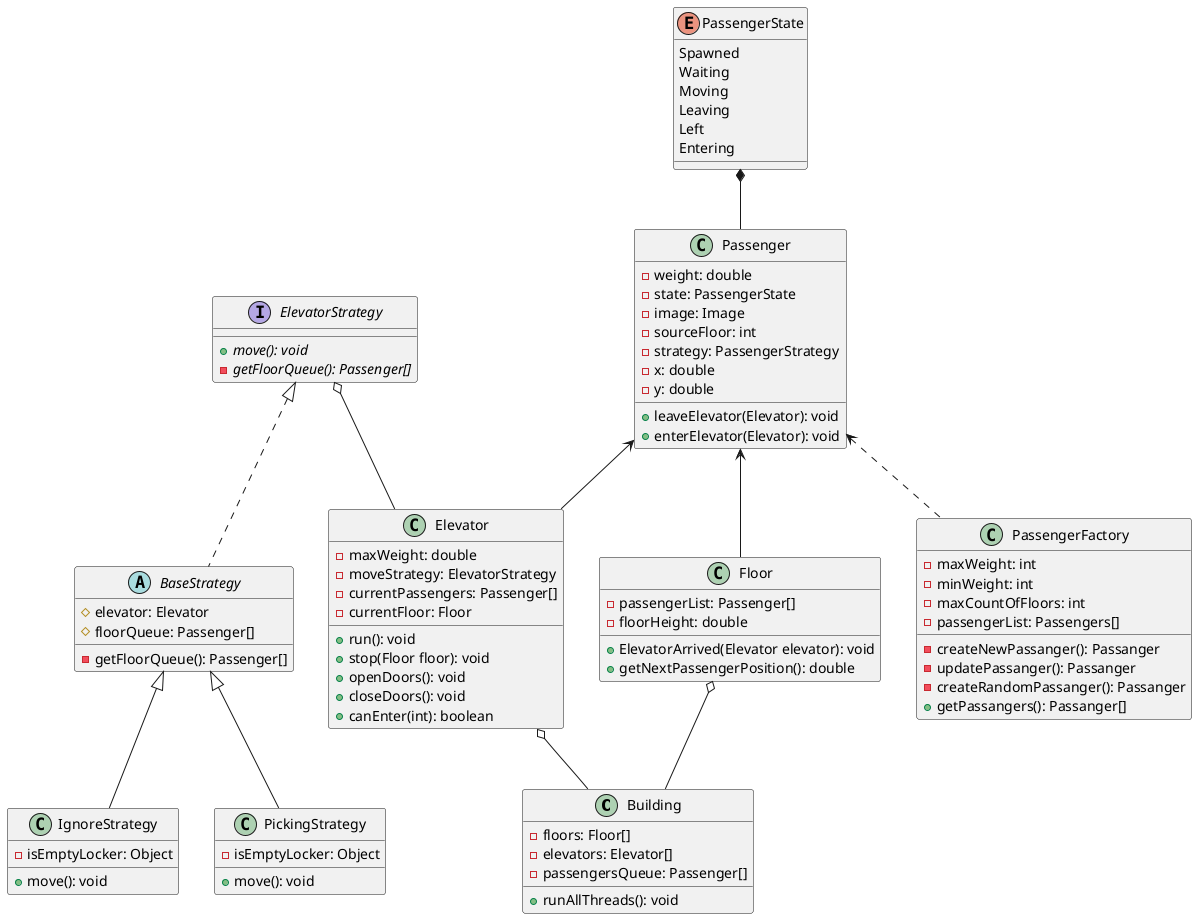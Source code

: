 @startuml ElevatorSystem


class Building
{
    -floors: Floor[]
    -elevators: Elevator[]
    -passengersQueue: Passenger[]
    +runAllThreads(): void
}

class Elevator
{
    -maxWeight: double
    -moveStrategy: ElevatorStrategy
    -currentPassengers: Passenger[]
    -currentFloor: Floor
    +run(): void
    +stop(Floor floor): void
    +openDoors(): void
    +closeDoors(): void
    +canEnter(int): boolean
}

interface ElevatorStrategy
{
    +{abstract} move(): void
    -{abstract} getFloorQueue(): Passenger[]
}

abstract BaseStrategy 
{
    #elevator: Elevator 
    #floorQueue: Passenger[] 
    -getFloorQueue(): Passenger[]
}

class IgnoreStrategy  
{
    -isEmptyLocker: Object
    +move(): void
}

class PickingStrategy  
{
    -isEmptyLocker: Object
    +move(): void
}


class Floor 
{
    -passengerList: Passenger[]
    -floorHeight: double
    +ElevatorArrived(Elevator elevator): void
    +getNextPassengerPosition(): double
}

enum PassengerState
{
    Spawned
    Waiting
    Moving
    Leaving
    Left
    Entering
}

class Passenger
{
    -weight: double
    -state: PassengerState
    -image: Image
    -sourceFloor: int
    -strategy: PassengerStrategy
    -x: double
    -y: double
    +leaveElevator(Elevator): void
    +enterElevator(Elevator): void
}

class PassengerFactory
{
    -maxWeight: int
    -minWeight: int
    -maxCountOfFloors: int
    -passengerList: Passengers[]
    -createNewPassanger(): Passanger
    -updatePassanger(): Passanger
    -createRandomPassanger(): Passanger
    +getPassangers(): Passanger[]
}

Passenger <.. PassengerFactory
PassengerState *-- Passenger
Passenger <-- Floor
Passenger <-- Elevator
Floor o-- Building
Elevator o-- Building
ElevatorStrategy o-- Elevator
ElevatorStrategy <|.. BaseStrategy
BaseStrategy <|-- IgnoreStrategy
BaseStrategy <|-- PickingStrategy

@enduml
